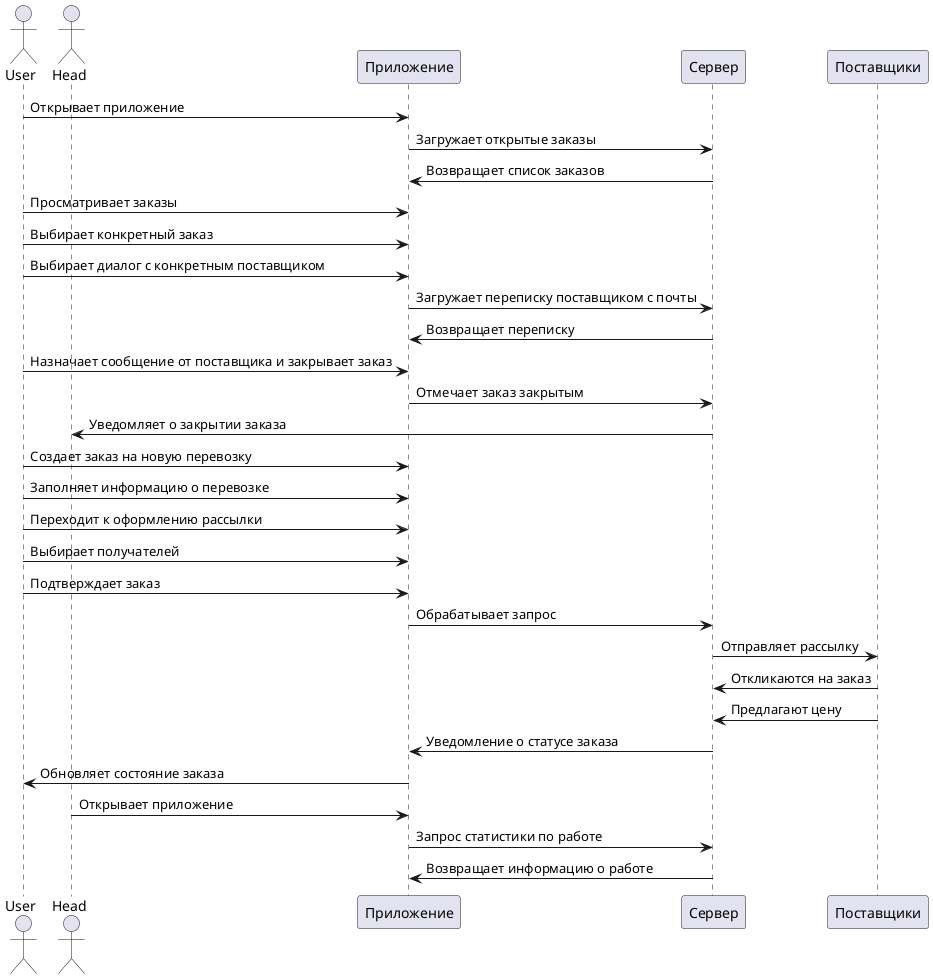@startuml
actor User
actor Head
participant "Приложение" as App
participant "Сервер" as Server
participant "Поставщики" as forwarders

User -> App : Открывает приложение
App -> Server : Загружает открытые заказы
Server -> App : Возвращает список заказов
User -> App : Просматривает заказы
User -> App : Выбирает конкретный заказ
User -> App : Выбирает диалог с конкретным поставщиком

App -> Server : Загружает переписку поставщиком с почты
Server -> App : Возвращает переписку

User -> App : Назначает сообщение от поставщика и закрывает заказ
App -> Server: Отмечает заказ закрытым
Server -> Head: Уведомляет о закрытии заказа


User -> App : Создает заказ на новую перевозку
User -> App : Заполняет информацию о перевозке
User -> App : Переходит к оформлению рассылки
User -> App : Выбирает получателей
User -> App : Подтверждает заказ

App -> Server : Обрабатывает запрос
Server -> forwarders : Отправляет рассылку
forwarders -> Server : Откликаются на заказ
forwarders -> Server : Предлагают цену
Server -> App : Уведомление о статусе заказа
App -> User : Обновляет состояние заказа


Head -> App : Открывает приложение
App -> Server: Запрос статистики по работе
Server -> App : Возвращает информацию о работе

@enduml